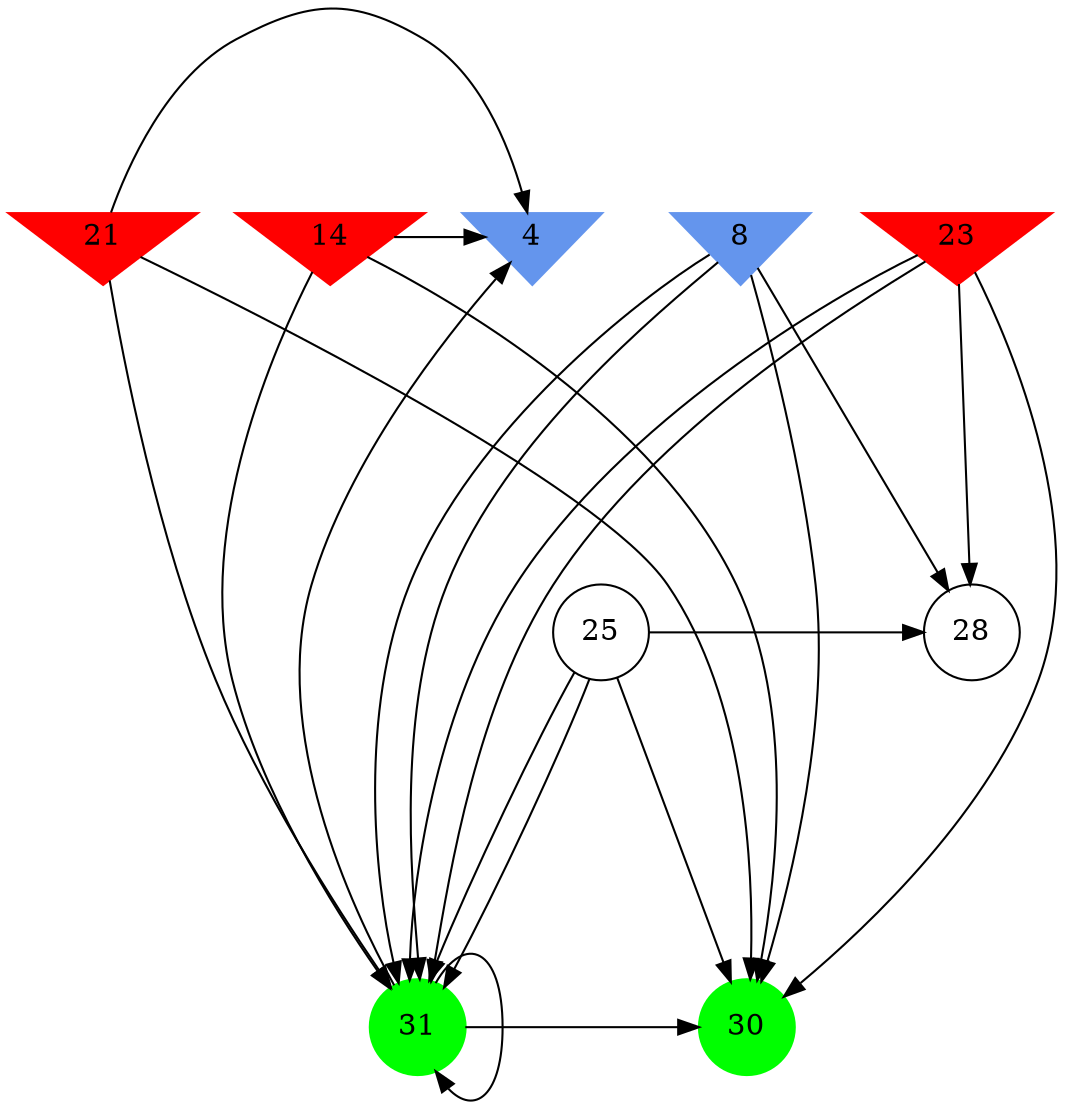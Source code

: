 digraph brain {
	ranksep=2.0;
	4 [shape=invtriangle,style=filled,color=cornflowerblue];
	8 [shape=invtriangle,style=filled,color=cornflowerblue];
	14 [shape=invtriangle,style=filled,color=red];
	21 [shape=invtriangle,style=filled,color=red];
	23 [shape=invtriangle,style=filled,color=red];
	25 [shape=circle,color=black];
	28 [shape=circle,color=black];
	30 [shape=circle,style=filled,color=green];
	31 [shape=circle,style=filled,color=green];
	25	->	31;
	25	->	28;
	25	->	30;
	25	->	31;
	23	->	31;
	23	->	28;
	23	->	30;
	23	->	31;
	8	->	31;
	8	->	28;
	8	->	30;
	8	->	31;
	14	->	30;
	14	->	31;
	14	->	4;
	21	->	30;
	21	->	31;
	21	->	4;
	31	->	30;
	31	->	31;
	31	->	4;
	{ rank=same; 4; 8; 14; 21; 23; }
	{ rank=same; 25; 28; }
	{ rank=same; 30; 31; }
}
